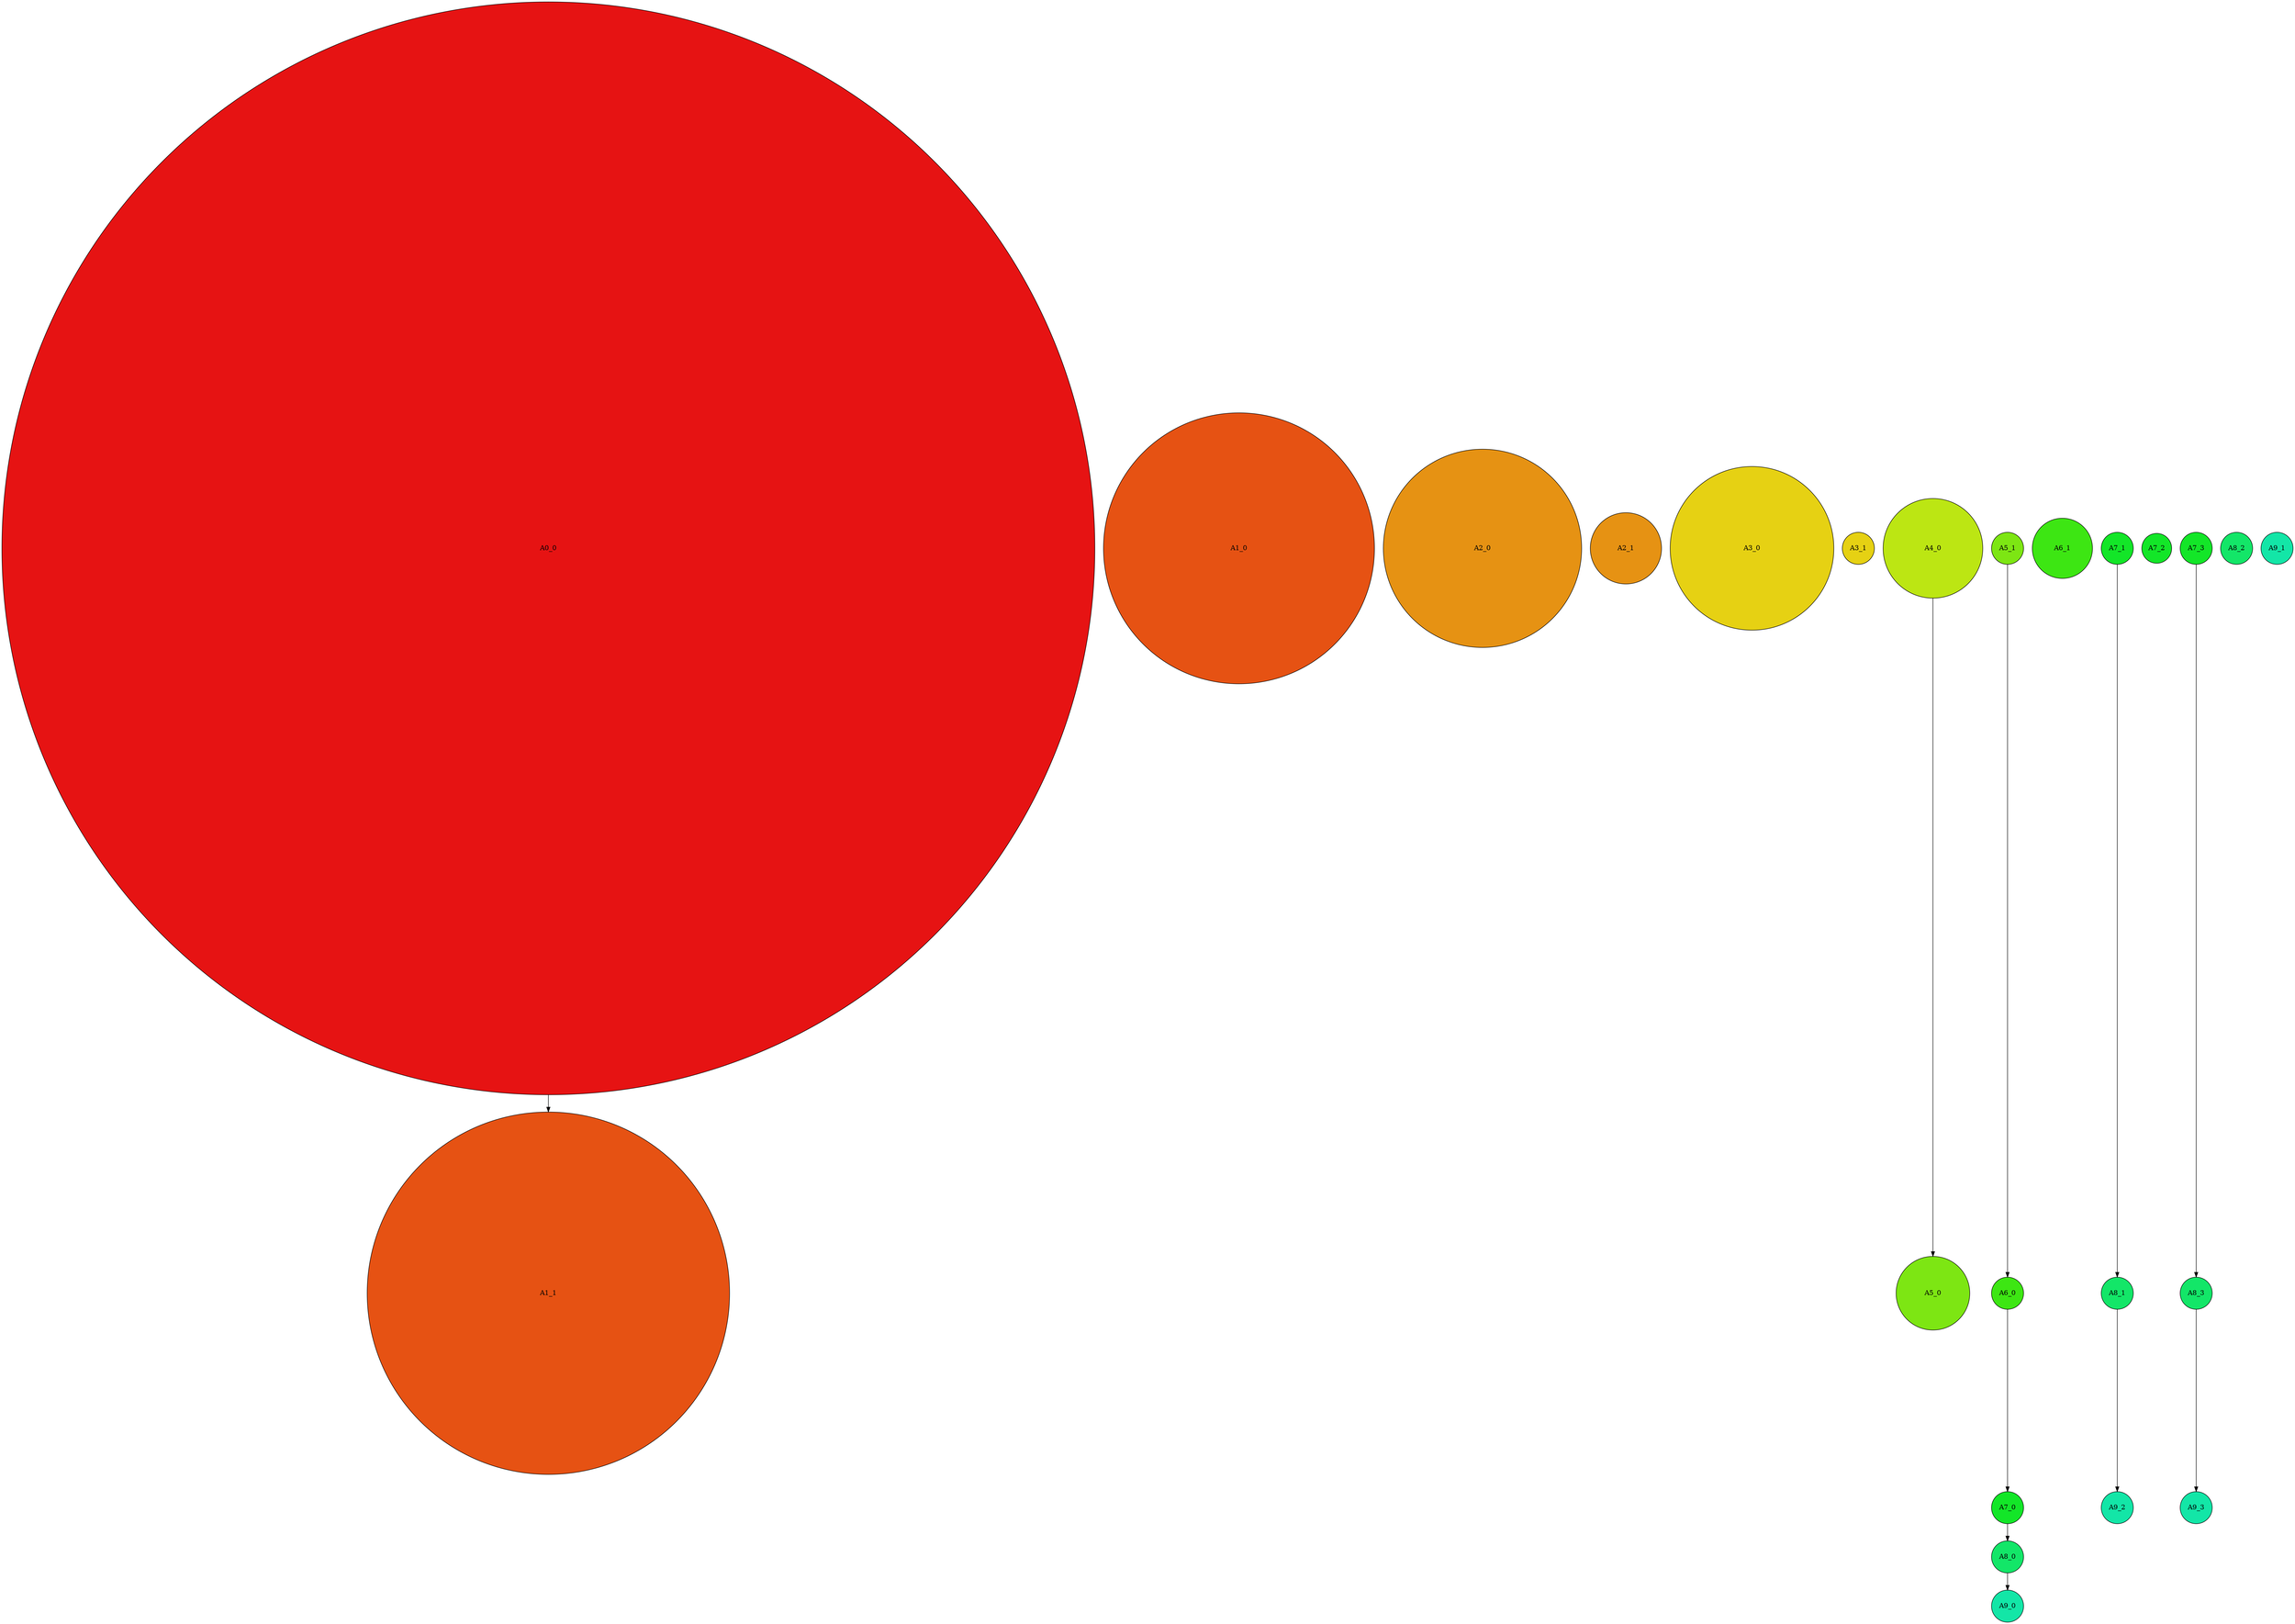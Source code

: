 digraph G{
 edge[style=solid, len=2]
 model = mds { 
  node[shape=circle, style=filled]
  A0_0[fillcolor="0 0.914 0.90" ,width=31.5357]
  A1_0[fillcolor="0.05 0.914 0.90" ,width=7.82624]
  A1_1[fillcolor="0.05 0.914 0.90" ,width=10.4523]
  A2_0[fillcolor="0.1 0.914 0.90" ,width=5.72276]
  A2_1[fillcolor="0.1 0.914 0.90" ,width=2.06155]
  A3_0[fillcolor="0.15 0.914 0.90" ,width=4.71699]
  A3_1[fillcolor="0.15 0.914 0.90" ,width=0.5]
  A4_0[fillcolor="0.2 0.914 0.90" ,width=2.87228]
  A5_0[fillcolor="0.25 0.914 0.90" ,width=2.12132]
  A5_1[fillcolor="0.25 0.914 0.90" ,width=0.5]
  A6_0[fillcolor="0.3 0.914 0.90" ,width=0.5]
  A6_1[fillcolor="0.3 0.914 0.90" ,width=1.73205]
  A7_0[fillcolor="0.35 0.914 0.90" ,width=0.5]
  A7_1[fillcolor="0.35 0.914 0.90" ,width=0.5]
  A7_2[fillcolor="0.35 0.914 0.90" ,width=0.866025]
  A7_3[fillcolor="0.35 0.914 0.90" ,width=0.5]
  A8_0[fillcolor="0.4 0.914 0.90" ,width=0.5]
  A8_1[fillcolor="0.4 0.914 0.90" ,width=0.5]
  A8_2[fillcolor="0.4 0.914 0.90" ,width=0.5]
  A8_3[fillcolor="0.4 0.914 0.90" ,width=0.5]
  A9_0[fillcolor="0.45 0.914 0.90" ,width=0.5]
  A9_1[fillcolor="0.45 0.914 0.90" ,width=0.5]
  A9_2[fillcolor="0.45 0.914 0.90" ,width=0.5]
  A9_3[fillcolor="0.45 0.914 0.90" ,width=0.5]
 }
 A0_0 -> A1_1
 A4_0 -> A5_0
 A5_1 -> A6_0
 A6_0 -> A7_0
 A7_0 -> A8_0
 A7_1 -> A8_1
 A7_3 -> A8_3
 A8_0 -> A9_0
 A8_1 -> A9_2
 A8_3 -> A9_3
}
